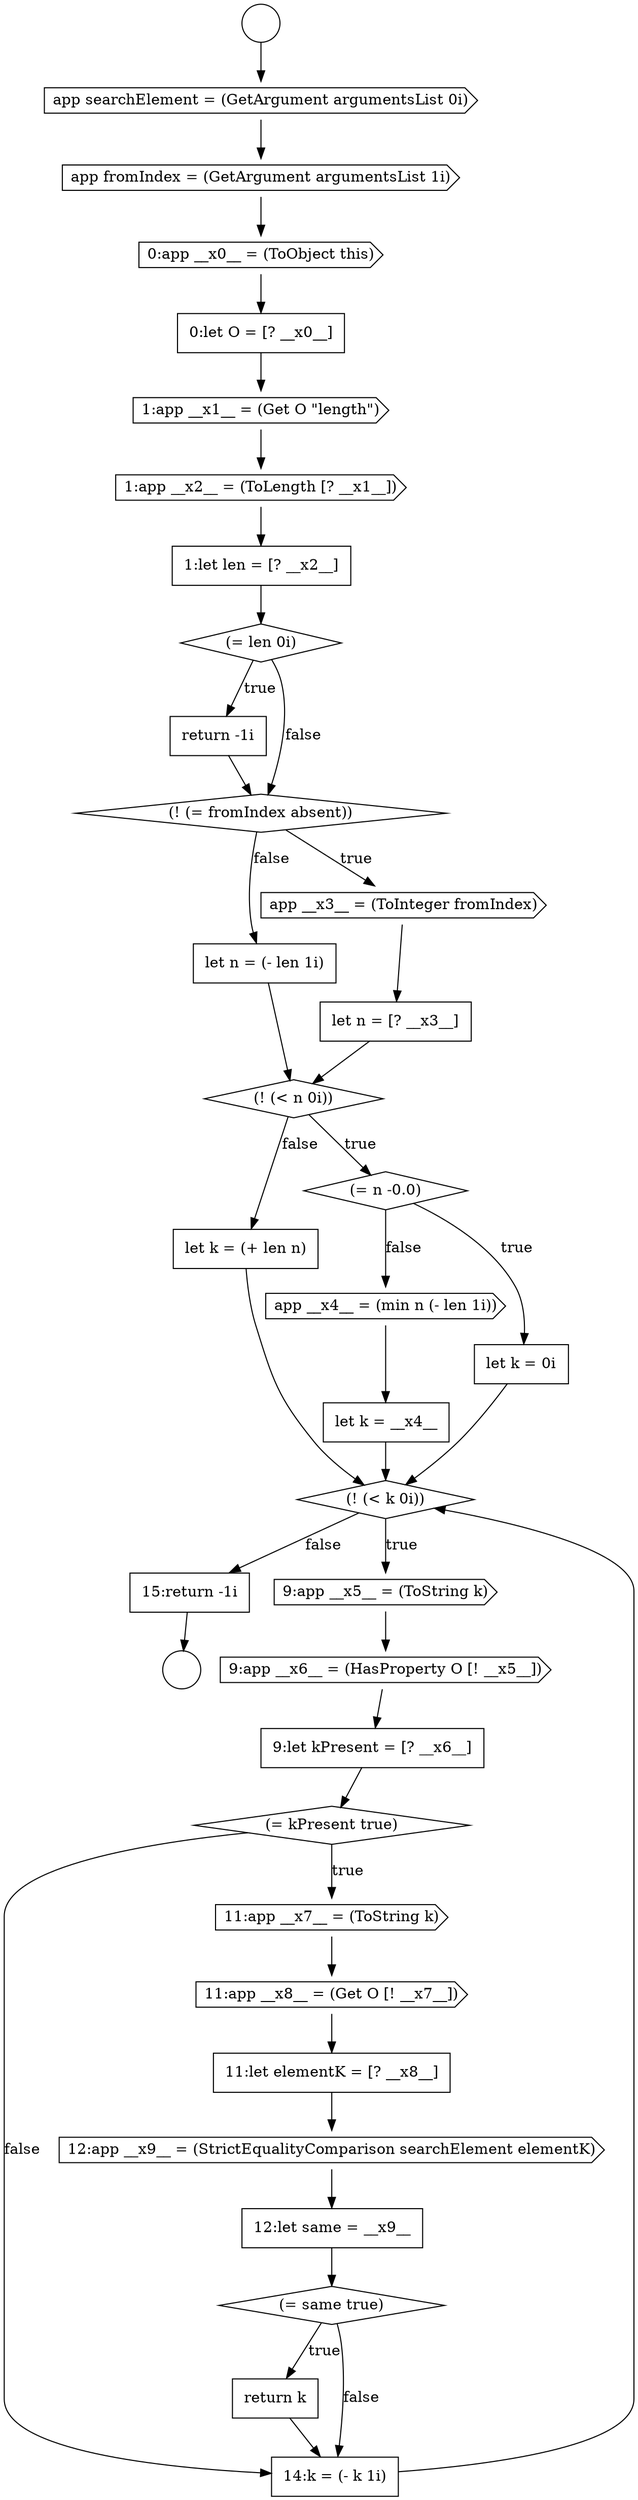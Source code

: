 digraph {
  node15055 [shape=cds, label=<<font color="black">app searchElement = (GetArgument argumentsList 0i)</font>> color="black" fillcolor="white" style=filled]
  node15066 [shape=none, margin=0, label=<<font color="black">
    <table border="0" cellborder="1" cellspacing="0" cellpadding="10">
      <tr><td align="left">let n = [? __x3__]</td></tr>
    </table>
  </font>> color="black" fillcolor="white" style=filled]
  node15083 [shape=none, margin=0, label=<<font color="black">
    <table border="0" cellborder="1" cellspacing="0" cellpadding="10">
      <tr><td align="left">12:let same = __x9__</td></tr>
    </table>
  </font>> color="black" fillcolor="white" style=filled]
  node15087 [shape=none, margin=0, label=<<font color="black">
    <table border="0" cellborder="1" cellspacing="0" cellpadding="10">
      <tr><td align="left">15:return -1i</td></tr>
    </table>
  </font>> color="black" fillcolor="white" style=filled]
  node15073 [shape=none, margin=0, label=<<font color="black">
    <table border="0" cellborder="1" cellspacing="0" cellpadding="10">
      <tr><td align="left">let k = (+ len n)</td></tr>
    </table>
  </font>> color="black" fillcolor="white" style=filled]
  node15060 [shape=cds, label=<<font color="black">1:app __x2__ = (ToLength [? __x1__])</font>> color="black" fillcolor="white" style=filled]
  node15054 [shape=circle label=" " color="black" fillcolor="white" style=filled]
  node15081 [shape=none, margin=0, label=<<font color="black">
    <table border="0" cellborder="1" cellspacing="0" cellpadding="10">
      <tr><td align="left">11:let elementK = [? __x8__]</td></tr>
    </table>
  </font>> color="black" fillcolor="white" style=filled]
  node15068 [shape=diamond, label=<<font color="black">(! (&lt; n 0i))</font>> color="black" fillcolor="white" style=filled]
  node15063 [shape=none, margin=0, label=<<font color="black">
    <table border="0" cellborder="1" cellspacing="0" cellpadding="10">
      <tr><td align="left">return -1i</td></tr>
    </table>
  </font>> color="black" fillcolor="white" style=filled]
  node15085 [shape=none, margin=0, label=<<font color="black">
    <table border="0" cellborder="1" cellspacing="0" cellpadding="10">
      <tr><td align="left">return k</td></tr>
    </table>
  </font>> color="black" fillcolor="white" style=filled]
  node15084 [shape=diamond, label=<<font color="black">(= same true)</font>> color="black" fillcolor="white" style=filled]
  node15056 [shape=cds, label=<<font color="black">app fromIndex = (GetArgument argumentsList 1i)</font>> color="black" fillcolor="white" style=filled]
  node15067 [shape=none, margin=0, label=<<font color="black">
    <table border="0" cellborder="1" cellspacing="0" cellpadding="10">
      <tr><td align="left">let n = (- len 1i)</td></tr>
    </table>
  </font>> color="black" fillcolor="white" style=filled]
  node15059 [shape=cds, label=<<font color="black">1:app __x1__ = (Get O &quot;length&quot;)</font>> color="black" fillcolor="white" style=filled]
  node15072 [shape=none, margin=0, label=<<font color="black">
    <table border="0" cellborder="1" cellspacing="0" cellpadding="10">
      <tr><td align="left">let k = __x4__</td></tr>
    </table>
  </font>> color="black" fillcolor="white" style=filled]
  node15077 [shape=none, margin=0, label=<<font color="black">
    <table border="0" cellborder="1" cellspacing="0" cellpadding="10">
      <tr><td align="left">9:let kPresent = [? __x6__]</td></tr>
    </table>
  </font>> color="black" fillcolor="white" style=filled]
  node15082 [shape=cds, label=<<font color="black">12:app __x9__ = (StrictEqualityComparison searchElement elementK)</font>> color="black" fillcolor="white" style=filled]
  node15061 [shape=none, margin=0, label=<<font color="black">
    <table border="0" cellborder="1" cellspacing="0" cellpadding="10">
      <tr><td align="left">1:let len = [? __x2__]</td></tr>
    </table>
  </font>> color="black" fillcolor="white" style=filled]
  node15078 [shape=diamond, label=<<font color="black">(= kPresent true)</font>> color="black" fillcolor="white" style=filled]
  node15071 [shape=cds, label=<<font color="black">app __x4__ = (min n (- len 1i))</font>> color="black" fillcolor="white" style=filled]
  node15065 [shape=cds, label=<<font color="black">app __x3__ = (ToInteger fromIndex)</font>> color="black" fillcolor="white" style=filled]
  node15074 [shape=diamond, label=<<font color="black">(! (&lt; k 0i))</font>> color="black" fillcolor="white" style=filled]
  node15069 [shape=diamond, label=<<font color="black">(= n -0.0)</font>> color="black" fillcolor="white" style=filled]
  node15062 [shape=diamond, label=<<font color="black">(= len 0i)</font>> color="black" fillcolor="white" style=filled]
  node15057 [shape=cds, label=<<font color="black">0:app __x0__ = (ToObject this)</font>> color="black" fillcolor="white" style=filled]
  node15086 [shape=none, margin=0, label=<<font color="black">
    <table border="0" cellborder="1" cellspacing="0" cellpadding="10">
      <tr><td align="left">14:k = (- k 1i)</td></tr>
    </table>
  </font>> color="black" fillcolor="white" style=filled]
  node15070 [shape=none, margin=0, label=<<font color="black">
    <table border="0" cellborder="1" cellspacing="0" cellpadding="10">
      <tr><td align="left">let k = 0i</td></tr>
    </table>
  </font>> color="black" fillcolor="white" style=filled]
  node15079 [shape=cds, label=<<font color="black">11:app __x7__ = (ToString k)</font>> color="black" fillcolor="white" style=filled]
  node15053 [shape=circle label=" " color="black" fillcolor="white" style=filled]
  node15058 [shape=none, margin=0, label=<<font color="black">
    <table border="0" cellborder="1" cellspacing="0" cellpadding="10">
      <tr><td align="left">0:let O = [? __x0__]</td></tr>
    </table>
  </font>> color="black" fillcolor="white" style=filled]
  node15080 [shape=cds, label=<<font color="black">11:app __x8__ = (Get O [! __x7__])</font>> color="black" fillcolor="white" style=filled]
  node15075 [shape=cds, label=<<font color="black">9:app __x5__ = (ToString k)</font>> color="black" fillcolor="white" style=filled]
  node15064 [shape=diamond, label=<<font color="black">(! (= fromIndex absent))</font>> color="black" fillcolor="white" style=filled]
  node15076 [shape=cds, label=<<font color="black">9:app __x6__ = (HasProperty O [! __x5__])</font>> color="black" fillcolor="white" style=filled]
  node15067 -> node15068 [ color="black"]
  node15077 -> node15078 [ color="black"]
  node15072 -> node15074 [ color="black"]
  node15078 -> node15079 [label=<<font color="black">true</font>> color="black"]
  node15078 -> node15086 [label=<<font color="black">false</font>> color="black"]
  node15059 -> node15060 [ color="black"]
  node15075 -> node15076 [ color="black"]
  node15086 -> node15074 [ color="black"]
  node15087 -> node15054 [ color="black"]
  node15056 -> node15057 [ color="black"]
  node15055 -> node15056 [ color="black"]
  node15062 -> node15063 [label=<<font color="black">true</font>> color="black"]
  node15062 -> node15064 [label=<<font color="black">false</font>> color="black"]
  node15082 -> node15083 [ color="black"]
  node15081 -> node15082 [ color="black"]
  node15071 -> node15072 [ color="black"]
  node15066 -> node15068 [ color="black"]
  node15060 -> node15061 [ color="black"]
  node15057 -> node15058 [ color="black"]
  node15058 -> node15059 [ color="black"]
  node15070 -> node15074 [ color="black"]
  node15079 -> node15080 [ color="black"]
  node15065 -> node15066 [ color="black"]
  node15068 -> node15069 [label=<<font color="black">true</font>> color="black"]
  node15068 -> node15073 [label=<<font color="black">false</font>> color="black"]
  node15080 -> node15081 [ color="black"]
  node15064 -> node15065 [label=<<font color="black">true</font>> color="black"]
  node15064 -> node15067 [label=<<font color="black">false</font>> color="black"]
  node15084 -> node15085 [label=<<font color="black">true</font>> color="black"]
  node15084 -> node15086 [label=<<font color="black">false</font>> color="black"]
  node15085 -> node15086 [ color="black"]
  node15063 -> node15064 [ color="black"]
  node15073 -> node15074 [ color="black"]
  node15061 -> node15062 [ color="black"]
  node15083 -> node15084 [ color="black"]
  node15069 -> node15070 [label=<<font color="black">true</font>> color="black"]
  node15069 -> node15071 [label=<<font color="black">false</font>> color="black"]
  node15076 -> node15077 [ color="black"]
  node15053 -> node15055 [ color="black"]
  node15074 -> node15075 [label=<<font color="black">true</font>> color="black"]
  node15074 -> node15087 [label=<<font color="black">false</font>> color="black"]
}

